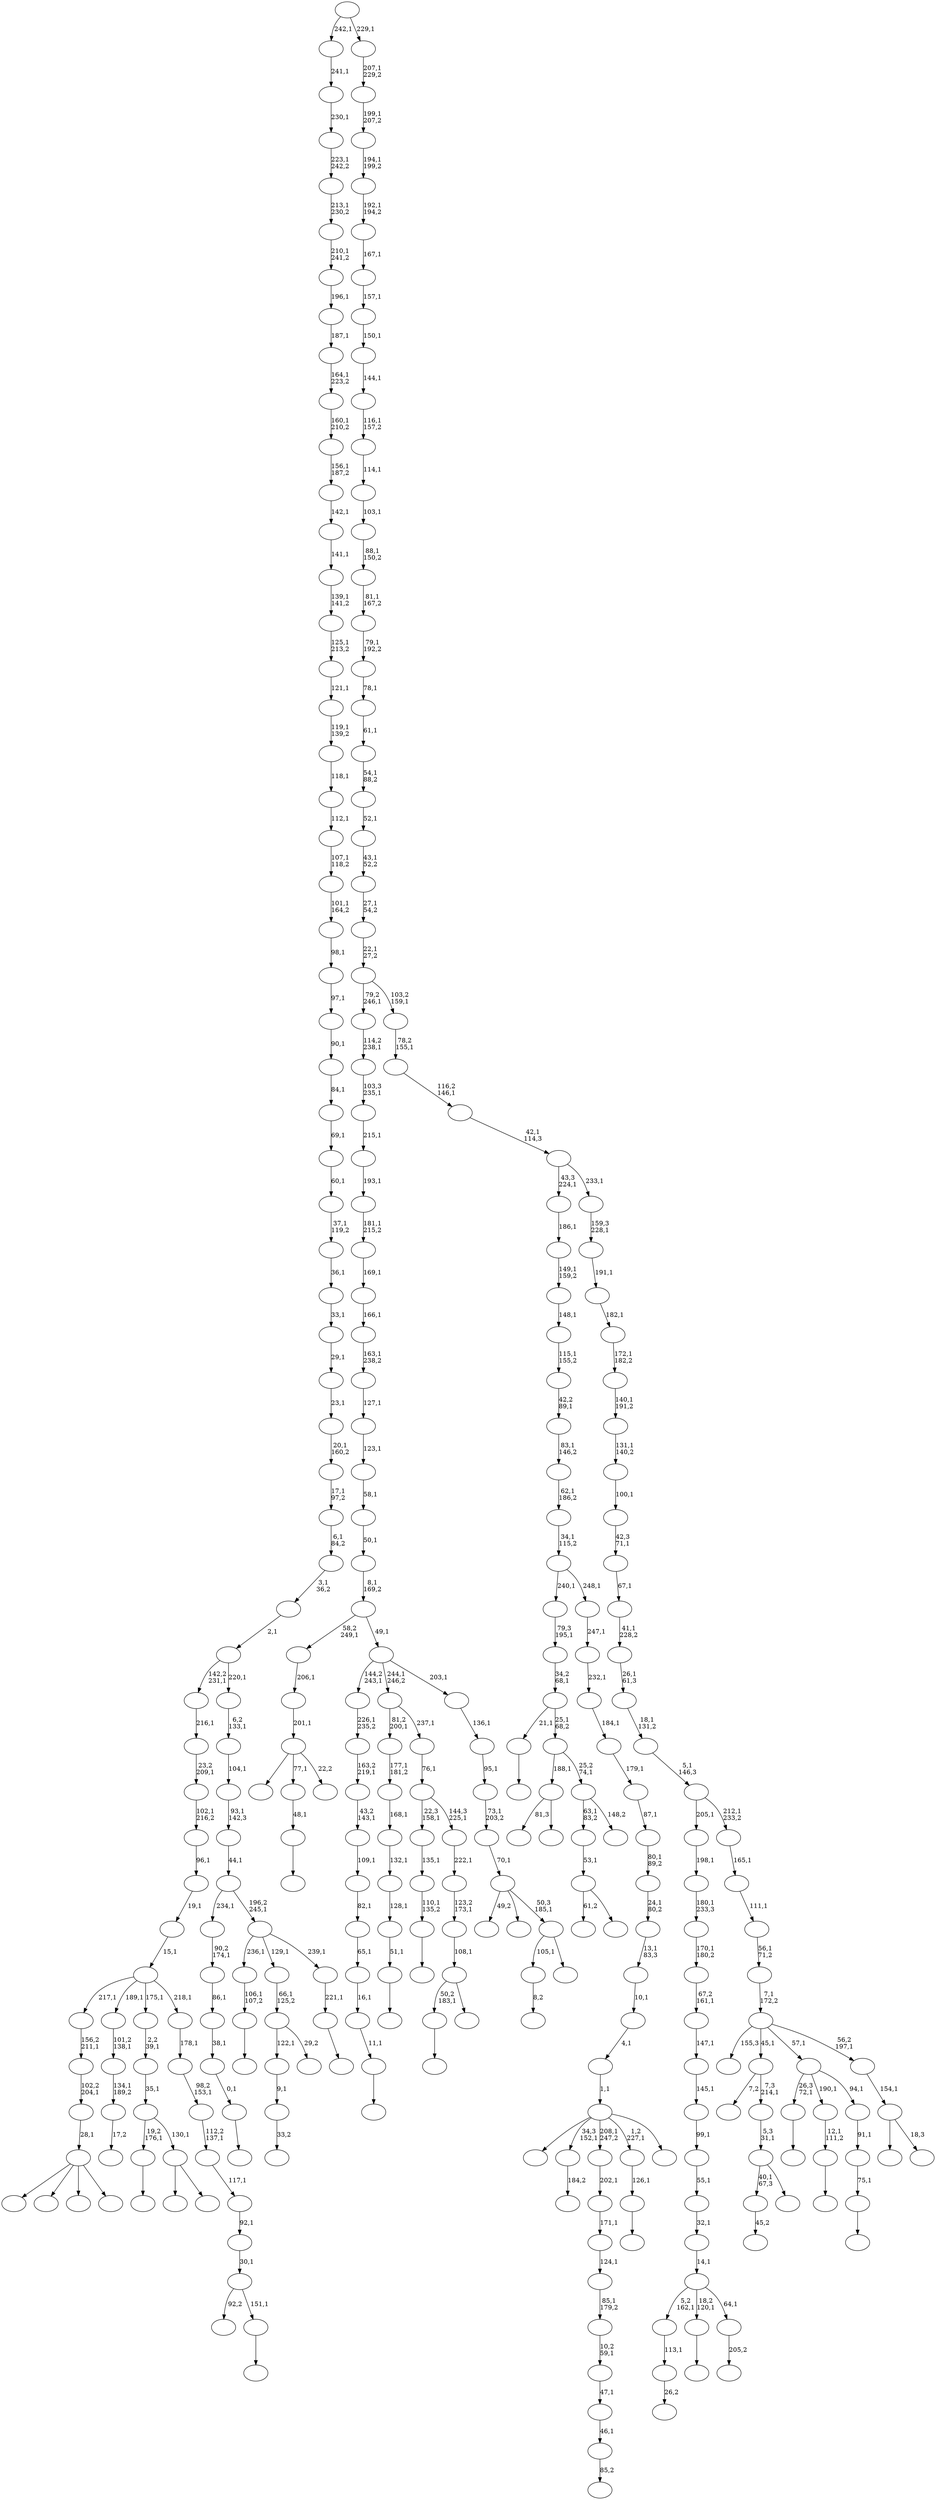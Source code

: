 digraph T {
	300 [label=""]
	299 [label=""]
	298 [label=""]
	297 [label=""]
	296 [label=""]
	295 [label=""]
	294 [label=""]
	293 [label=""]
	292 [label=""]
	291 [label=""]
	290 [label=""]
	289 [label=""]
	288 [label=""]
	287 [label=""]
	286 [label=""]
	285 [label=""]
	284 [label=""]
	283 [label=""]
	282 [label=""]
	281 [label=""]
	280 [label=""]
	279 [label=""]
	278 [label=""]
	277 [label=""]
	276 [label=""]
	275 [label=""]
	274 [label=""]
	273 [label=""]
	272 [label=""]
	271 [label=""]
	270 [label=""]
	269 [label=""]
	268 [label=""]
	267 [label=""]
	266 [label=""]
	265 [label=""]
	264 [label=""]
	263 [label=""]
	262 [label=""]
	261 [label=""]
	260 [label=""]
	259 [label=""]
	258 [label=""]
	257 [label=""]
	256 [label=""]
	255 [label=""]
	254 [label=""]
	253 [label=""]
	252 [label=""]
	251 [label=""]
	250 [label=""]
	249 [label=""]
	248 [label=""]
	247 [label=""]
	246 [label=""]
	245 [label=""]
	244 [label=""]
	243 [label=""]
	242 [label=""]
	241 [label=""]
	240 [label=""]
	239 [label=""]
	238 [label=""]
	237 [label=""]
	236 [label=""]
	235 [label=""]
	234 [label=""]
	233 [label=""]
	232 [label=""]
	231 [label=""]
	230 [label=""]
	229 [label=""]
	228 [label=""]
	227 [label=""]
	226 [label=""]
	225 [label=""]
	224 [label=""]
	223 [label=""]
	222 [label=""]
	221 [label=""]
	220 [label=""]
	219 [label=""]
	218 [label=""]
	217 [label=""]
	216 [label=""]
	215 [label=""]
	214 [label=""]
	213 [label=""]
	212 [label=""]
	211 [label=""]
	210 [label=""]
	209 [label=""]
	208 [label=""]
	207 [label=""]
	206 [label=""]
	205 [label=""]
	204 [label=""]
	203 [label=""]
	202 [label=""]
	201 [label=""]
	200 [label=""]
	199 [label=""]
	198 [label=""]
	197 [label=""]
	196 [label=""]
	195 [label=""]
	194 [label=""]
	193 [label=""]
	192 [label=""]
	191 [label=""]
	190 [label=""]
	189 [label=""]
	188 [label=""]
	187 [label=""]
	186 [label=""]
	185 [label=""]
	184 [label=""]
	183 [label=""]
	182 [label=""]
	181 [label=""]
	180 [label=""]
	179 [label=""]
	178 [label=""]
	177 [label=""]
	176 [label=""]
	175 [label=""]
	174 [label=""]
	173 [label=""]
	172 [label=""]
	171 [label=""]
	170 [label=""]
	169 [label=""]
	168 [label=""]
	167 [label=""]
	166 [label=""]
	165 [label=""]
	164 [label=""]
	163 [label=""]
	162 [label=""]
	161 [label=""]
	160 [label=""]
	159 [label=""]
	158 [label=""]
	157 [label=""]
	156 [label=""]
	155 [label=""]
	154 [label=""]
	153 [label=""]
	152 [label=""]
	151 [label=""]
	150 [label=""]
	149 [label=""]
	148 [label=""]
	147 [label=""]
	146 [label=""]
	145 [label=""]
	144 [label=""]
	143 [label=""]
	142 [label=""]
	141 [label=""]
	140 [label=""]
	139 [label=""]
	138 [label=""]
	137 [label=""]
	136 [label=""]
	135 [label=""]
	134 [label=""]
	133 [label=""]
	132 [label=""]
	131 [label=""]
	130 [label=""]
	129 [label=""]
	128 [label=""]
	127 [label=""]
	126 [label=""]
	125 [label=""]
	124 [label=""]
	123 [label=""]
	122 [label=""]
	121 [label=""]
	120 [label=""]
	119 [label=""]
	118 [label=""]
	117 [label=""]
	116 [label=""]
	115 [label=""]
	114 [label=""]
	113 [label=""]
	112 [label=""]
	111 [label=""]
	110 [label=""]
	109 [label=""]
	108 [label=""]
	107 [label=""]
	106 [label=""]
	105 [label=""]
	104 [label=""]
	103 [label=""]
	102 [label=""]
	101 [label=""]
	100 [label=""]
	99 [label=""]
	98 [label=""]
	97 [label=""]
	96 [label=""]
	95 [label=""]
	94 [label=""]
	93 [label=""]
	92 [label=""]
	91 [label=""]
	90 [label=""]
	89 [label=""]
	88 [label=""]
	87 [label=""]
	86 [label=""]
	85 [label=""]
	84 [label=""]
	83 [label=""]
	82 [label=""]
	81 [label=""]
	80 [label=""]
	79 [label=""]
	78 [label=""]
	77 [label=""]
	76 [label=""]
	75 [label=""]
	74 [label=""]
	73 [label=""]
	72 [label=""]
	71 [label=""]
	70 [label=""]
	69 [label=""]
	68 [label=""]
	67 [label=""]
	66 [label=""]
	65 [label=""]
	64 [label=""]
	63 [label=""]
	62 [label=""]
	61 [label=""]
	60 [label=""]
	59 [label=""]
	58 [label=""]
	57 [label=""]
	56 [label=""]
	55 [label=""]
	54 [label=""]
	53 [label=""]
	52 [label=""]
	51 [label=""]
	50 [label=""]
	49 [label=""]
	48 [label=""]
	47 [label=""]
	46 [label=""]
	45 [label=""]
	44 [label=""]
	43 [label=""]
	42 [label=""]
	41 [label=""]
	40 [label=""]
	39 [label=""]
	38 [label=""]
	37 [label=""]
	36 [label=""]
	35 [label=""]
	34 [label=""]
	33 [label=""]
	32 [label=""]
	31 [label=""]
	30 [label=""]
	29 [label=""]
	28 [label=""]
	27 [label=""]
	26 [label=""]
	25 [label=""]
	24 [label=""]
	23 [label=""]
	22 [label=""]
	21 [label=""]
	20 [label=""]
	19 [label=""]
	18 [label=""]
	17 [label=""]
	16 [label=""]
	15 [label=""]
	14 [label=""]
	13 [label=""]
	12 [label=""]
	11 [label=""]
	10 [label=""]
	9 [label=""]
	8 [label=""]
	7 [label=""]
	6 [label=""]
	5 [label=""]
	4 [label=""]
	3 [label=""]
	2 [label=""]
	1 [label=""]
	0 [label=""]
	299 -> 300 [label=""]
	298 -> 299 [label="51,1"]
	297 -> 298 [label="128,1"]
	296 -> 297 [label="132,1"]
	295 -> 296 [label="168,1"]
	294 -> 295 [label="177,1\n181,2"]
	291 -> 292 [label=""]
	290 -> 291 [label="110,1\n135,2"]
	289 -> 290 [label="135,1"]
	286 -> 287 [label=""]
	285 -> 286 [label="106,1\n107,2"]
	283 -> 284 [label="8,2"]
	280 -> 281 [label="184,2"]
	278 -> 279 [label="26,2"]
	277 -> 278 [label="113,1"]
	272 -> 273 [label="45,2"]
	270 -> 271 [label="33,2"]
	269 -> 270 [label="9,1"]
	266 -> 267 [label=""]
	265 -> 266 [label="0,1"]
	264 -> 265 [label="38,1"]
	263 -> 264 [label="86,1"]
	262 -> 263 [label="90,2\n174,1"]
	259 -> 293 [label="61,2"]
	259 -> 260 [label=""]
	258 -> 259 [label="53,1"]
	252 -> 253 [label=""]
	250 -> 251 [label="85,2"]
	249 -> 250 [label="46,1"]
	248 -> 249 [label="47,1"]
	247 -> 248 [label="10,2\n59,1"]
	246 -> 247 [label="85,1\n179,2"]
	245 -> 246 [label="124,1"]
	244 -> 245 [label="171,1"]
	243 -> 244 [label="202,1"]
	241 -> 242 [label=""]
	238 -> 239 [label="205,2"]
	237 -> 277 [label="5,2\n162,1"]
	237 -> 241 [label="18,2\n120,1"]
	237 -> 238 [label="64,1"]
	236 -> 237 [label="14,1"]
	235 -> 236 [label="32,1"]
	234 -> 235 [label="55,1"]
	233 -> 234 [label="99,1"]
	232 -> 233 [label="145,1"]
	231 -> 232 [label="147,1"]
	230 -> 231 [label="67,2\n161,1"]
	229 -> 230 [label="170,1\n180,2"]
	228 -> 229 [label="180,1\n233,3"]
	227 -> 228 [label="198,1"]
	225 -> 274 [label=""]
	225 -> 257 [label=""]
	225 -> 240 [label=""]
	225 -> 226 [label=""]
	224 -> 225 [label="28,1"]
	223 -> 224 [label="102,2\n204,1"]
	222 -> 223 [label="156,2\n211,1"]
	220 -> 221 [label=""]
	219 -> 220 [label="126,1"]
	217 -> 218 [label="17,2"]
	216 -> 217 [label="134,1\n189,2"]
	215 -> 216 [label="101,2\n138,1"]
	213 -> 214 [label=""]
	211 -> 212 [label=""]
	210 -> 211 [label="48,1"]
	208 -> 209 [label=""]
	207 -> 208 [label="11,1"]
	206 -> 207 [label="16,1"]
	205 -> 206 [label="65,1"]
	204 -> 205 [label="82,1"]
	203 -> 204 [label="109,1"]
	202 -> 203 [label="43,2\n143,1"]
	201 -> 202 [label="163,2\n219,1"]
	200 -> 201 [label="226,1\n235,2"]
	198 -> 272 [label="40,1\n67,3"]
	198 -> 199 [label=""]
	197 -> 198 [label="5,3\n31,1"]
	196 -> 275 [label="7,2"]
	196 -> 197 [label="7,3\n214,1"]
	194 -> 195 [label=""]
	192 -> 254 [label=""]
	192 -> 210 [label="77,1"]
	192 -> 193 [label="22,2"]
	191 -> 192 [label="201,1"]
	190 -> 191 [label="206,1"]
	188 -> 268 [label="81,3"]
	188 -> 189 [label=""]
	186 -> 187 [label=""]
	184 -> 185 [label=""]
	183 -> 184 [label="12,1\n111,2"]
	181 -> 213 [label="50,2\n183,1"]
	181 -> 182 [label=""]
	180 -> 181 [label="108,1"]
	179 -> 180 [label="123,2\n173,1"]
	178 -> 179 [label="222,1"]
	177 -> 289 [label="22,3\n158,1"]
	177 -> 178 [label="144,3\n225,1"]
	176 -> 177 [label="76,1"]
	175 -> 294 [label="81,2\n200,1"]
	175 -> 176 [label="237,1"]
	173 -> 258 [label="63,1\n83,2"]
	173 -> 174 [label="148,2"]
	172 -> 188 [label="188,1"]
	172 -> 173 [label="25,2\n74,1"]
	171 -> 186 [label="21,1"]
	171 -> 172 [label="25,1\n68,2"]
	170 -> 171 [label="34,2\n68,1"]
	169 -> 170 [label="79,3\n195,1"]
	166 -> 168 [label=""]
	166 -> 167 [label=""]
	165 -> 252 [label="19,2\n176,1"]
	165 -> 166 [label="130,1"]
	164 -> 165 [label="35,1"]
	163 -> 164 [label="2,2\n39,1"]
	161 -> 269 [label="122,1"]
	161 -> 162 [label="29,2"]
	160 -> 161 [label="66,1\n125,2"]
	158 -> 159 [label=""]
	157 -> 288 [label="92,2"]
	157 -> 158 [label="151,1"]
	156 -> 157 [label="30,1"]
	155 -> 156 [label="92,1"]
	154 -> 155 [label="117,1"]
	153 -> 154 [label="112,2\n137,1"]
	152 -> 153 [label="98,2\n153,1"]
	151 -> 152 [label="178,1"]
	150 -> 222 [label="217,1"]
	150 -> 215 [label="189,1"]
	150 -> 163 [label="175,1"]
	150 -> 151 [label="218,1"]
	149 -> 150 [label="15,1"]
	148 -> 149 [label="19,1"]
	147 -> 148 [label="96,1"]
	146 -> 147 [label="102,1\n216,2"]
	145 -> 146 [label="23,2\n209,1"]
	144 -> 145 [label="216,1"]
	142 -> 143 [label=""]
	141 -> 142 [label="75,1"]
	140 -> 141 [label="91,1"]
	139 -> 194 [label="26,3\n72,1"]
	139 -> 183 [label="190,1"]
	139 -> 140 [label="94,1"]
	137 -> 283 [label="105,1"]
	137 -> 138 [label=""]
	136 -> 276 [label="49,2"]
	136 -> 255 [label=""]
	136 -> 137 [label="50,3\n185,1"]
	135 -> 136 [label="70,1"]
	134 -> 135 [label="73,1\n203,2"]
	133 -> 134 [label="95,1"]
	132 -> 133 [label="136,1"]
	131 -> 200 [label="144,2\n243,1"]
	131 -> 175 [label="244,1\n246,2"]
	131 -> 132 [label="203,1"]
	130 -> 190 [label="58,2\n249,1"]
	130 -> 131 [label="49,1"]
	129 -> 130 [label="8,1\n169,2"]
	128 -> 129 [label="50,1"]
	127 -> 128 [label="58,1"]
	126 -> 127 [label="123,1"]
	125 -> 126 [label="127,1"]
	124 -> 125 [label="163,1\n238,2"]
	123 -> 124 [label="166,1"]
	122 -> 123 [label="169,1"]
	121 -> 122 [label="181,1\n215,2"]
	120 -> 121 [label="193,1"]
	119 -> 120 [label="215,1"]
	118 -> 119 [label="103,3\n235,1"]
	117 -> 118 [label="114,2\n238,1"]
	115 -> 282 [label=""]
	115 -> 280 [label="34,3\n152,1"]
	115 -> 243 [label="208,1\n247,2"]
	115 -> 219 [label="1,2\n227,1"]
	115 -> 116 [label=""]
	114 -> 115 [label="1,1"]
	113 -> 114 [label="4,1"]
	112 -> 113 [label="10,1"]
	111 -> 112 [label="13,1\n83,3"]
	110 -> 111 [label="24,1\n80,2"]
	109 -> 110 [label="80,1\n89,2"]
	108 -> 109 [label="87,1"]
	107 -> 108 [label="179,1"]
	106 -> 107 [label="184,1"]
	105 -> 106 [label="232,1"]
	104 -> 105 [label="247,1"]
	103 -> 169 [label="240,1"]
	103 -> 104 [label="248,1"]
	102 -> 103 [label="34,1\n115,2"]
	101 -> 102 [label="62,1\n186,2"]
	100 -> 101 [label="83,1\n146,2"]
	99 -> 100 [label="42,2\n89,1"]
	98 -> 99 [label="115,1\n155,2"]
	97 -> 98 [label="148,1"]
	96 -> 97 [label="149,1\n159,2"]
	95 -> 96 [label="186,1"]
	93 -> 94 [label=""]
	92 -> 93 [label="221,1"]
	91 -> 285 [label="236,1"]
	91 -> 160 [label="129,1"]
	91 -> 92 [label="239,1"]
	90 -> 262 [label="234,1"]
	90 -> 91 [label="196,2\n245,1"]
	89 -> 90 [label="44,1"]
	88 -> 89 [label="93,1\n142,3"]
	87 -> 88 [label="104,1"]
	86 -> 87 [label="6,2\n133,1"]
	85 -> 144 [label="142,2\n231,1"]
	85 -> 86 [label="220,1"]
	84 -> 85 [label="2,1"]
	83 -> 84 [label="3,1\n36,2"]
	82 -> 83 [label="6,1\n84,2"]
	81 -> 82 [label="17,1\n97,2"]
	80 -> 81 [label="20,1\n160,2"]
	79 -> 80 [label="23,1"]
	78 -> 79 [label="29,1"]
	77 -> 78 [label="33,1"]
	76 -> 77 [label="36,1"]
	75 -> 76 [label="37,1\n119,2"]
	74 -> 75 [label="60,1"]
	73 -> 74 [label="69,1"]
	72 -> 73 [label="84,1"]
	71 -> 72 [label="90,1"]
	70 -> 71 [label="97,1"]
	69 -> 70 [label="98,1"]
	68 -> 69 [label="101,1\n164,2"]
	67 -> 68 [label="107,1\n118,2"]
	66 -> 67 [label="112,1"]
	65 -> 66 [label="118,1"]
	64 -> 65 [label="119,1\n139,2"]
	63 -> 64 [label="121,1"]
	62 -> 63 [label="125,1\n213,2"]
	61 -> 62 [label="139,1\n141,2"]
	60 -> 61 [label="141,1"]
	59 -> 60 [label="142,1"]
	58 -> 59 [label="156,1\n187,2"]
	57 -> 58 [label="160,1\n210,2"]
	56 -> 57 [label="164,1\n223,2"]
	55 -> 56 [label="187,1"]
	54 -> 55 [label="196,1"]
	53 -> 54 [label="210,1\n241,2"]
	52 -> 53 [label="213,1\n230,2"]
	51 -> 52 [label="223,1\n242,2"]
	50 -> 51 [label="230,1"]
	49 -> 50 [label="241,1"]
	47 -> 256 [label=""]
	47 -> 48 [label="18,3"]
	46 -> 47 [label="154,1"]
	45 -> 261 [label="155,3"]
	45 -> 196 [label="45,1"]
	45 -> 139 [label="57,1"]
	45 -> 46 [label="56,2\n197,1"]
	44 -> 45 [label="7,1\n172,2"]
	43 -> 44 [label="56,1\n71,2"]
	42 -> 43 [label="111,1"]
	41 -> 42 [label="165,1"]
	40 -> 227 [label="205,1"]
	40 -> 41 [label="212,1\n233,2"]
	39 -> 40 [label="5,1\n146,3"]
	38 -> 39 [label="18,1\n131,2"]
	37 -> 38 [label="26,1\n61,3"]
	36 -> 37 [label="41,1\n228,2"]
	35 -> 36 [label="67,1"]
	34 -> 35 [label="42,3\n71,1"]
	33 -> 34 [label="100,1"]
	32 -> 33 [label="131,1\n140,2"]
	31 -> 32 [label="140,1\n191,2"]
	30 -> 31 [label="172,1\n182,2"]
	29 -> 30 [label="182,1"]
	28 -> 29 [label="191,1"]
	27 -> 28 [label="159,3\n228,1"]
	26 -> 95 [label="43,3\n224,1"]
	26 -> 27 [label="233,1"]
	25 -> 26 [label="42,1\n114,3"]
	24 -> 25 [label="116,2\n146,1"]
	23 -> 24 [label="78,2\n155,1"]
	22 -> 117 [label="79,2\n246,1"]
	22 -> 23 [label="103,2\n159,1"]
	21 -> 22 [label="22,1\n27,2"]
	20 -> 21 [label="27,1\n54,2"]
	19 -> 20 [label="43,1\n52,2"]
	18 -> 19 [label="52,1"]
	17 -> 18 [label="54,1\n88,2"]
	16 -> 17 [label="61,1"]
	15 -> 16 [label="78,1"]
	14 -> 15 [label="79,1\n192,2"]
	13 -> 14 [label="81,1\n167,2"]
	12 -> 13 [label="88,1\n150,2"]
	11 -> 12 [label="103,1"]
	10 -> 11 [label="114,1"]
	9 -> 10 [label="116,1\n157,2"]
	8 -> 9 [label="144,1"]
	7 -> 8 [label="150,1"]
	6 -> 7 [label="157,1"]
	5 -> 6 [label="167,1"]
	4 -> 5 [label="192,1\n194,2"]
	3 -> 4 [label="194,1\n199,2"]
	2 -> 3 [label="199,1\n207,2"]
	1 -> 2 [label="207,1\n229,2"]
	0 -> 49 [label="242,1"]
	0 -> 1 [label="229,1"]
}
